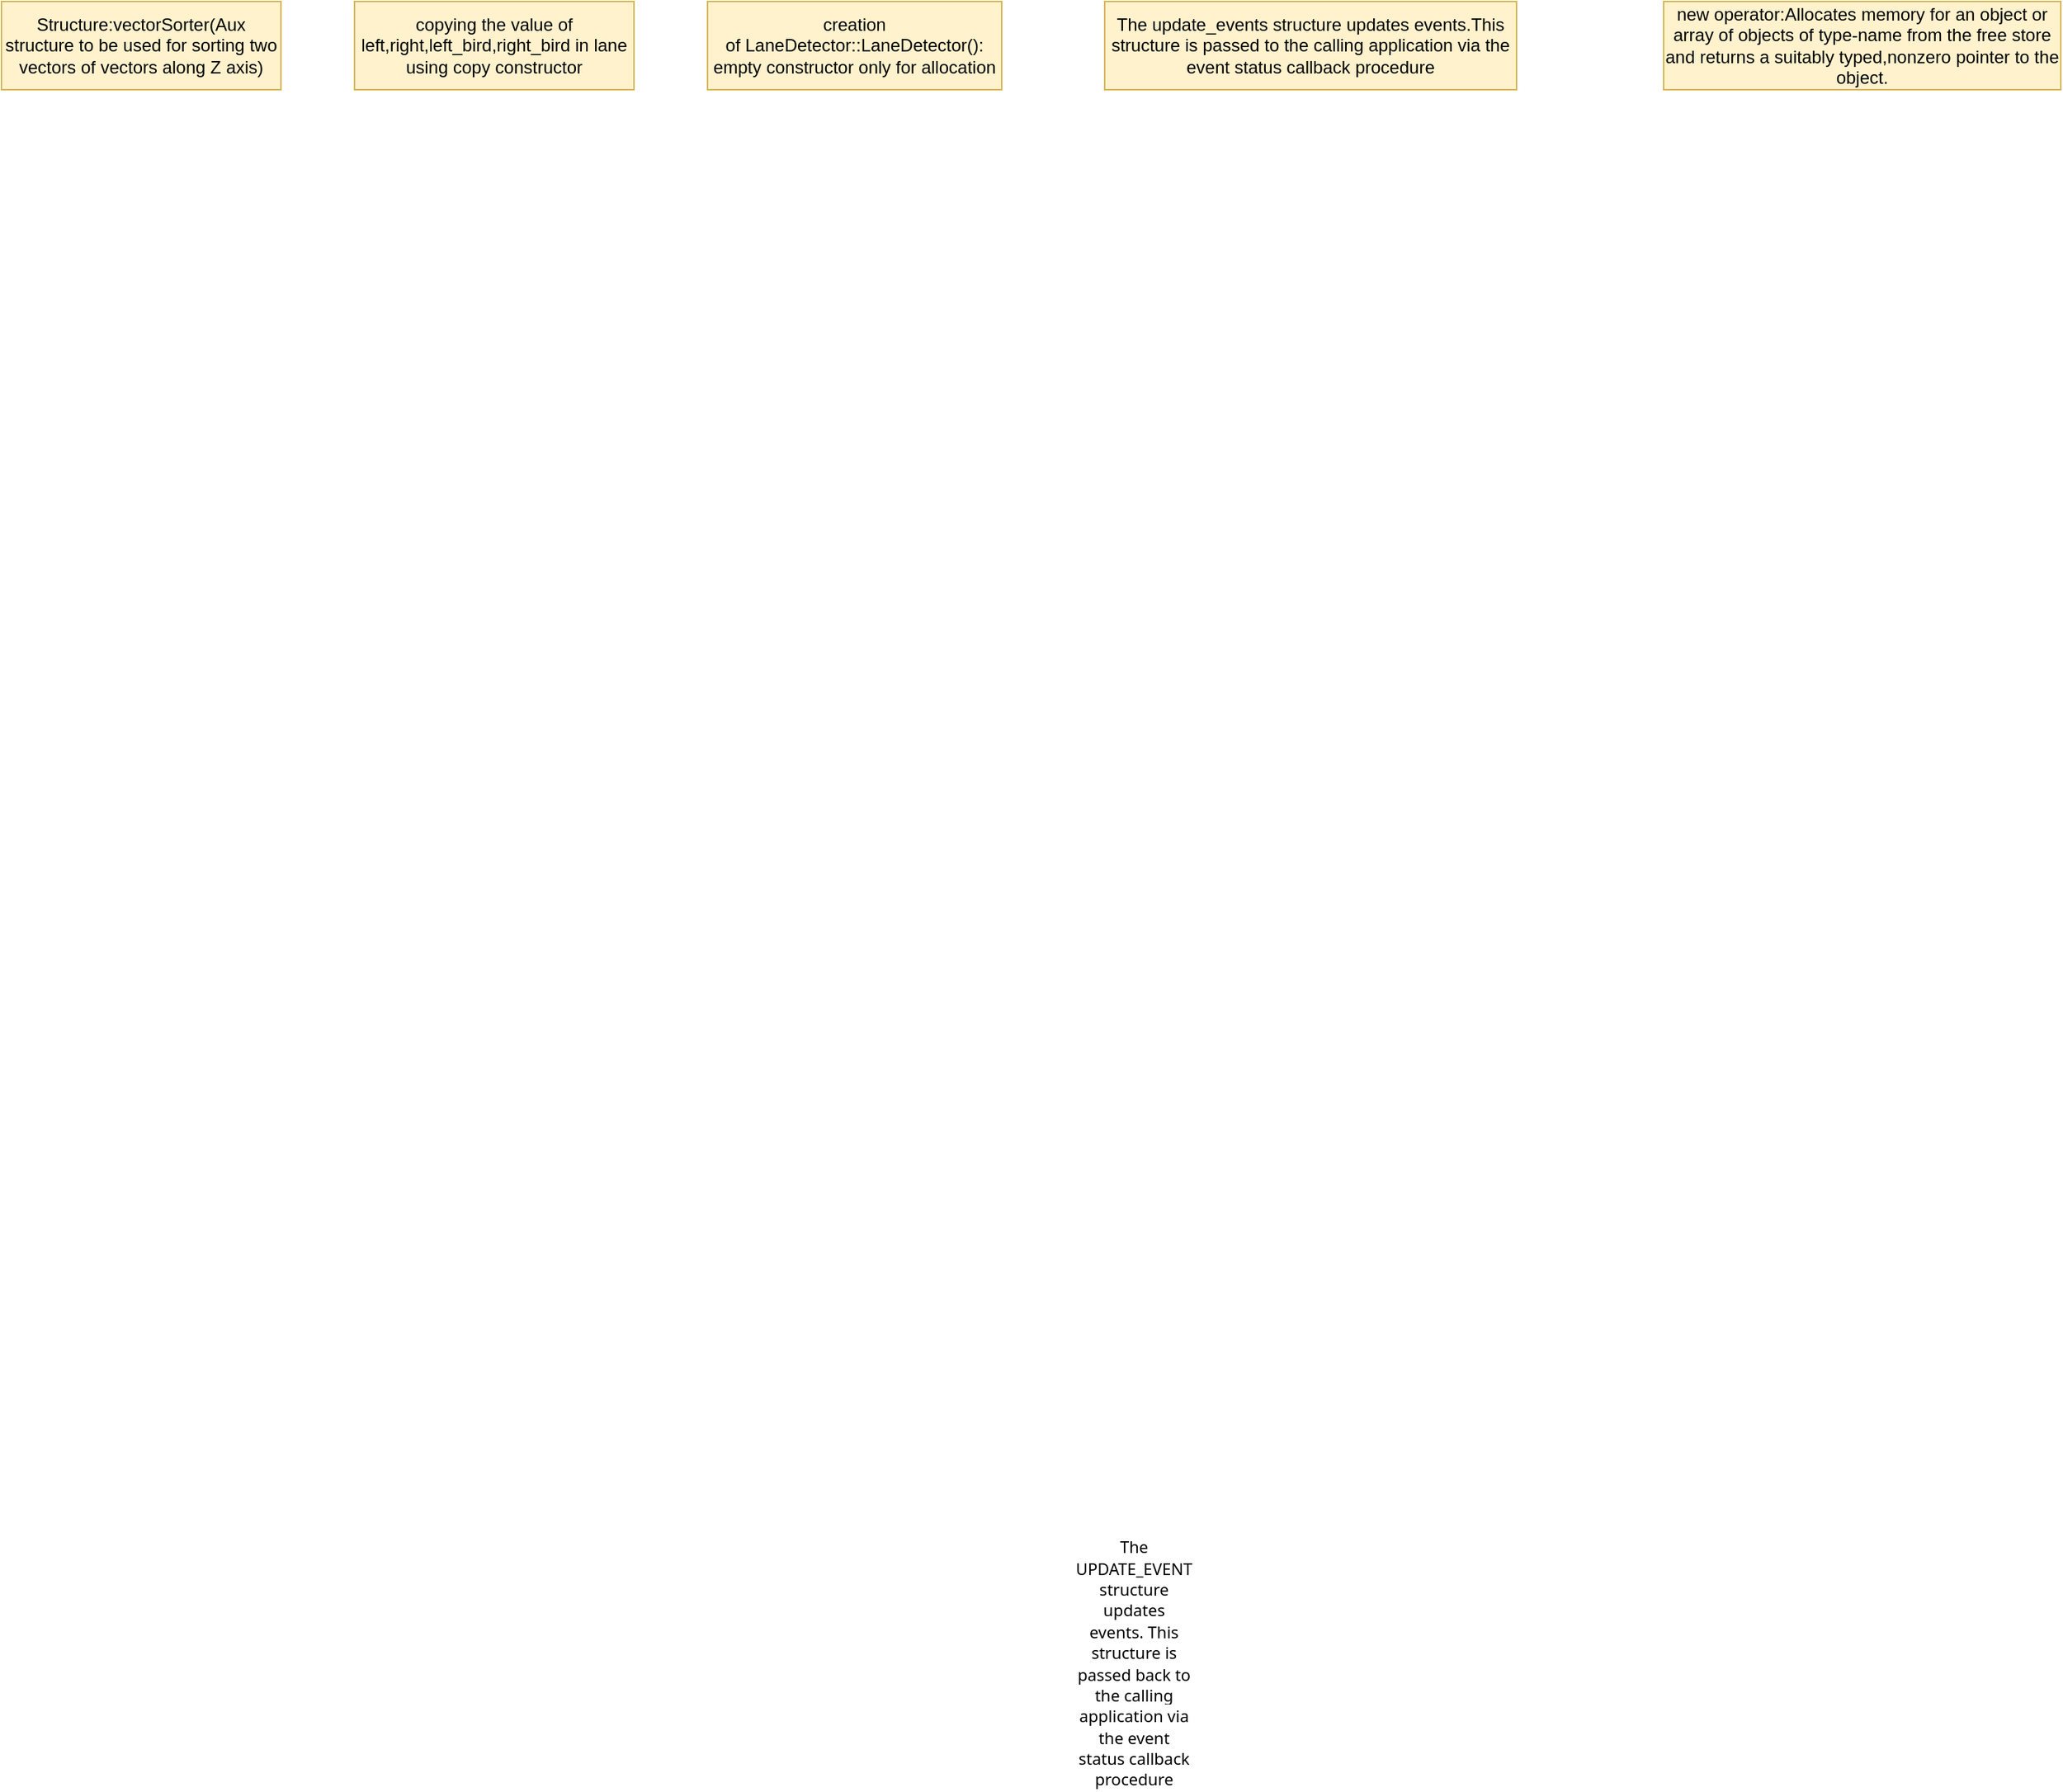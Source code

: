 <mxfile version="11.0.7" type="device"><diagram id="uf7aXz1sOoVfK2zUkNdQ" name="Page-1"><mxGraphModel dx="768" dy="457" grid="1" gridSize="10" guides="1" tooltips="1" connect="1" arrows="1" fold="1" page="1" pageScale="1" pageWidth="850" pageHeight="1100" math="0" shadow="0"><root><mxCell id="0"/><mxCell id="1" parent="0"/><mxCell id="CE3G76p4CmyX7_gPNG72-1" value="Structure:vectorSorter(Aux structure to be used for sorting two vectors of vectors along Z axis)" style="rounded=0;whiteSpace=wrap;html=1;fillColor=#fff2cc;strokeColor=#d6b656;" parent="1" vertex="1"><mxGeometry x="10" y="40" width="190" height="60" as="geometry"/></mxCell><mxCell id="CE3G76p4CmyX7_gPNG72-2" value="copying the value of left,right,left_bird,right_bird in lane using copy constructor" style="rounded=0;whiteSpace=wrap;html=1;fillColor=#fff2cc;strokeColor=#d6b656;" parent="1" vertex="1"><mxGeometry x="250" y="40" width="190" height="60" as="geometry"/></mxCell><mxCell id="CE3G76p4CmyX7_gPNG72-5" value="creation of&amp;nbsp;LaneDetector::LaneDetector(): empty constructor only for allocation" style="rounded=0;whiteSpace=wrap;html=1;fillColor=#fff2cc;strokeColor=#d6b656;" parent="1" vertex="1"><mxGeometry x="490" y="40" width="200" height="60" as="geometry"/></mxCell><mxCell id="rFcOXVDJ5wAJuF-N41hr-1" value="&lt;span style=&quot;font-family: &amp;#34;segoe ui&amp;#34; , &amp;#34;segoeui&amp;#34; , &amp;#34;segoe wp&amp;#34; , &amp;#34;helvetica neue&amp;#34; , &amp;#34;helvetica&amp;#34; , &amp;#34;tahoma&amp;#34; , &amp;#34;arial&amp;#34; , sans-serif ; font-size: 11px ; background-color: rgb(255 , 255 , 255)&quot;&gt;T&lt;/span&gt;&lt;span style=&quot;font-family: &amp;#34;segoe ui&amp;#34; , &amp;#34;segoeui&amp;#34; , &amp;#34;segoe wp&amp;#34; , &amp;#34;helvetica neue&amp;#34; , &amp;#34;helvetica&amp;#34; , &amp;#34;tahoma&amp;#34; , &amp;#34;arial&amp;#34; , sans-serif ; font-size: 11px ; background-color: rgb(255 , 255 , 255)&quot;&gt;he UPDATE_EVENT structure updates events. This structure is passed back to the calling application via the event status callback procedure&lt;/span&gt;" style="text;html=1;strokeColor=none;fillColor=none;align=center;verticalAlign=middle;whiteSpace=wrap;rounded=0;" vertex="1" parent="1"><mxGeometry x="760" y="1160" width="40" height="20" as="geometry"/></mxCell><mxCell id="rFcOXVDJ5wAJuF-N41hr-2" value="The update_events structure updates events.This structure is passed to the calling application via the event status callback procedure" style="rounded=0;whiteSpace=wrap;html=1;fillColor=#fff2cc;strokeColor=#d6b656;" vertex="1" parent="1"><mxGeometry x="760" y="40" width="280" height="60" as="geometry"/></mxCell><mxCell id="rFcOXVDJ5wAJuF-N41hr-4" value="new operator:Allocates memory for an object or array of objects of type-name from the free store and returns a suitably typed,nonzero pointer to the object." style="rounded=0;whiteSpace=wrap;html=1;fillColor=#fff2cc;strokeColor=#d6b656;" vertex="1" parent="1"><mxGeometry x="1140" y="40" width="270" height="60" as="geometry"/></mxCell></root></mxGraphModel></diagram></mxfile>